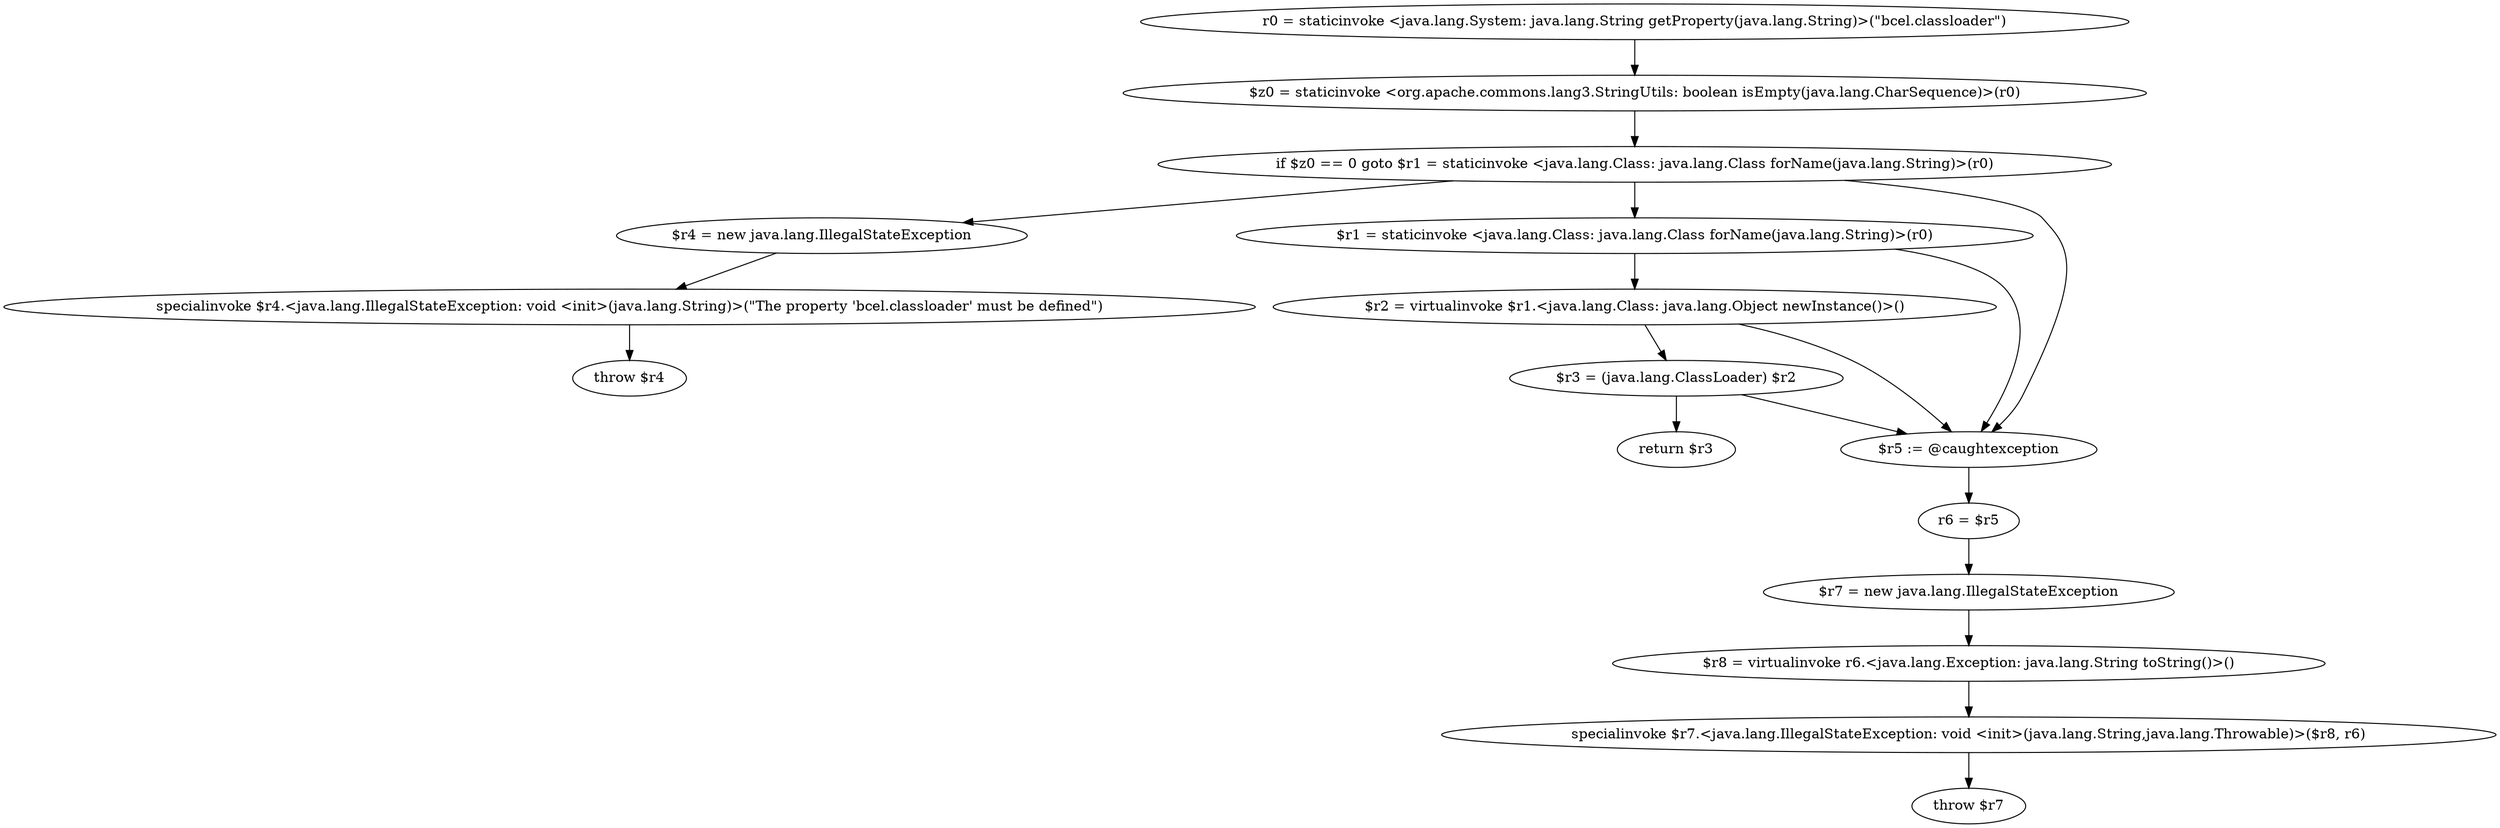 digraph "unitGraph" {
    "r0 = staticinvoke <java.lang.System: java.lang.String getProperty(java.lang.String)>(\"bcel.classloader\")"
    "$z0 = staticinvoke <org.apache.commons.lang3.StringUtils: boolean isEmpty(java.lang.CharSequence)>(r0)"
    "if $z0 == 0 goto $r1 = staticinvoke <java.lang.Class: java.lang.Class forName(java.lang.String)>(r0)"
    "$r4 = new java.lang.IllegalStateException"
    "specialinvoke $r4.<java.lang.IllegalStateException: void <init>(java.lang.String)>(\"The property \'bcel.classloader\' must be defined\")"
    "throw $r4"
    "$r1 = staticinvoke <java.lang.Class: java.lang.Class forName(java.lang.String)>(r0)"
    "$r2 = virtualinvoke $r1.<java.lang.Class: java.lang.Object newInstance()>()"
    "$r3 = (java.lang.ClassLoader) $r2"
    "return $r3"
    "$r5 := @caughtexception"
    "r6 = $r5"
    "$r7 = new java.lang.IllegalStateException"
    "$r8 = virtualinvoke r6.<java.lang.Exception: java.lang.String toString()>()"
    "specialinvoke $r7.<java.lang.IllegalStateException: void <init>(java.lang.String,java.lang.Throwable)>($r8, r6)"
    "throw $r7"
    "r0 = staticinvoke <java.lang.System: java.lang.String getProperty(java.lang.String)>(\"bcel.classloader\")"->"$z0 = staticinvoke <org.apache.commons.lang3.StringUtils: boolean isEmpty(java.lang.CharSequence)>(r0)";
    "$z0 = staticinvoke <org.apache.commons.lang3.StringUtils: boolean isEmpty(java.lang.CharSequence)>(r0)"->"if $z0 == 0 goto $r1 = staticinvoke <java.lang.Class: java.lang.Class forName(java.lang.String)>(r0)";
    "if $z0 == 0 goto $r1 = staticinvoke <java.lang.Class: java.lang.Class forName(java.lang.String)>(r0)"->"$r4 = new java.lang.IllegalStateException";
    "if $z0 == 0 goto $r1 = staticinvoke <java.lang.Class: java.lang.Class forName(java.lang.String)>(r0)"->"$r1 = staticinvoke <java.lang.Class: java.lang.Class forName(java.lang.String)>(r0)";
    "if $z0 == 0 goto $r1 = staticinvoke <java.lang.Class: java.lang.Class forName(java.lang.String)>(r0)"->"$r5 := @caughtexception";
    "$r4 = new java.lang.IllegalStateException"->"specialinvoke $r4.<java.lang.IllegalStateException: void <init>(java.lang.String)>(\"The property \'bcel.classloader\' must be defined\")";
    "specialinvoke $r4.<java.lang.IllegalStateException: void <init>(java.lang.String)>(\"The property \'bcel.classloader\' must be defined\")"->"throw $r4";
    "$r1 = staticinvoke <java.lang.Class: java.lang.Class forName(java.lang.String)>(r0)"->"$r2 = virtualinvoke $r1.<java.lang.Class: java.lang.Object newInstance()>()";
    "$r1 = staticinvoke <java.lang.Class: java.lang.Class forName(java.lang.String)>(r0)"->"$r5 := @caughtexception";
    "$r2 = virtualinvoke $r1.<java.lang.Class: java.lang.Object newInstance()>()"->"$r3 = (java.lang.ClassLoader) $r2";
    "$r2 = virtualinvoke $r1.<java.lang.Class: java.lang.Object newInstance()>()"->"$r5 := @caughtexception";
    "$r3 = (java.lang.ClassLoader) $r2"->"return $r3";
    "$r3 = (java.lang.ClassLoader) $r2"->"$r5 := @caughtexception";
    "$r5 := @caughtexception"->"r6 = $r5";
    "r6 = $r5"->"$r7 = new java.lang.IllegalStateException";
    "$r7 = new java.lang.IllegalStateException"->"$r8 = virtualinvoke r6.<java.lang.Exception: java.lang.String toString()>()";
    "$r8 = virtualinvoke r6.<java.lang.Exception: java.lang.String toString()>()"->"specialinvoke $r7.<java.lang.IllegalStateException: void <init>(java.lang.String,java.lang.Throwable)>($r8, r6)";
    "specialinvoke $r7.<java.lang.IllegalStateException: void <init>(java.lang.String,java.lang.Throwable)>($r8, r6)"->"throw $r7";
}
